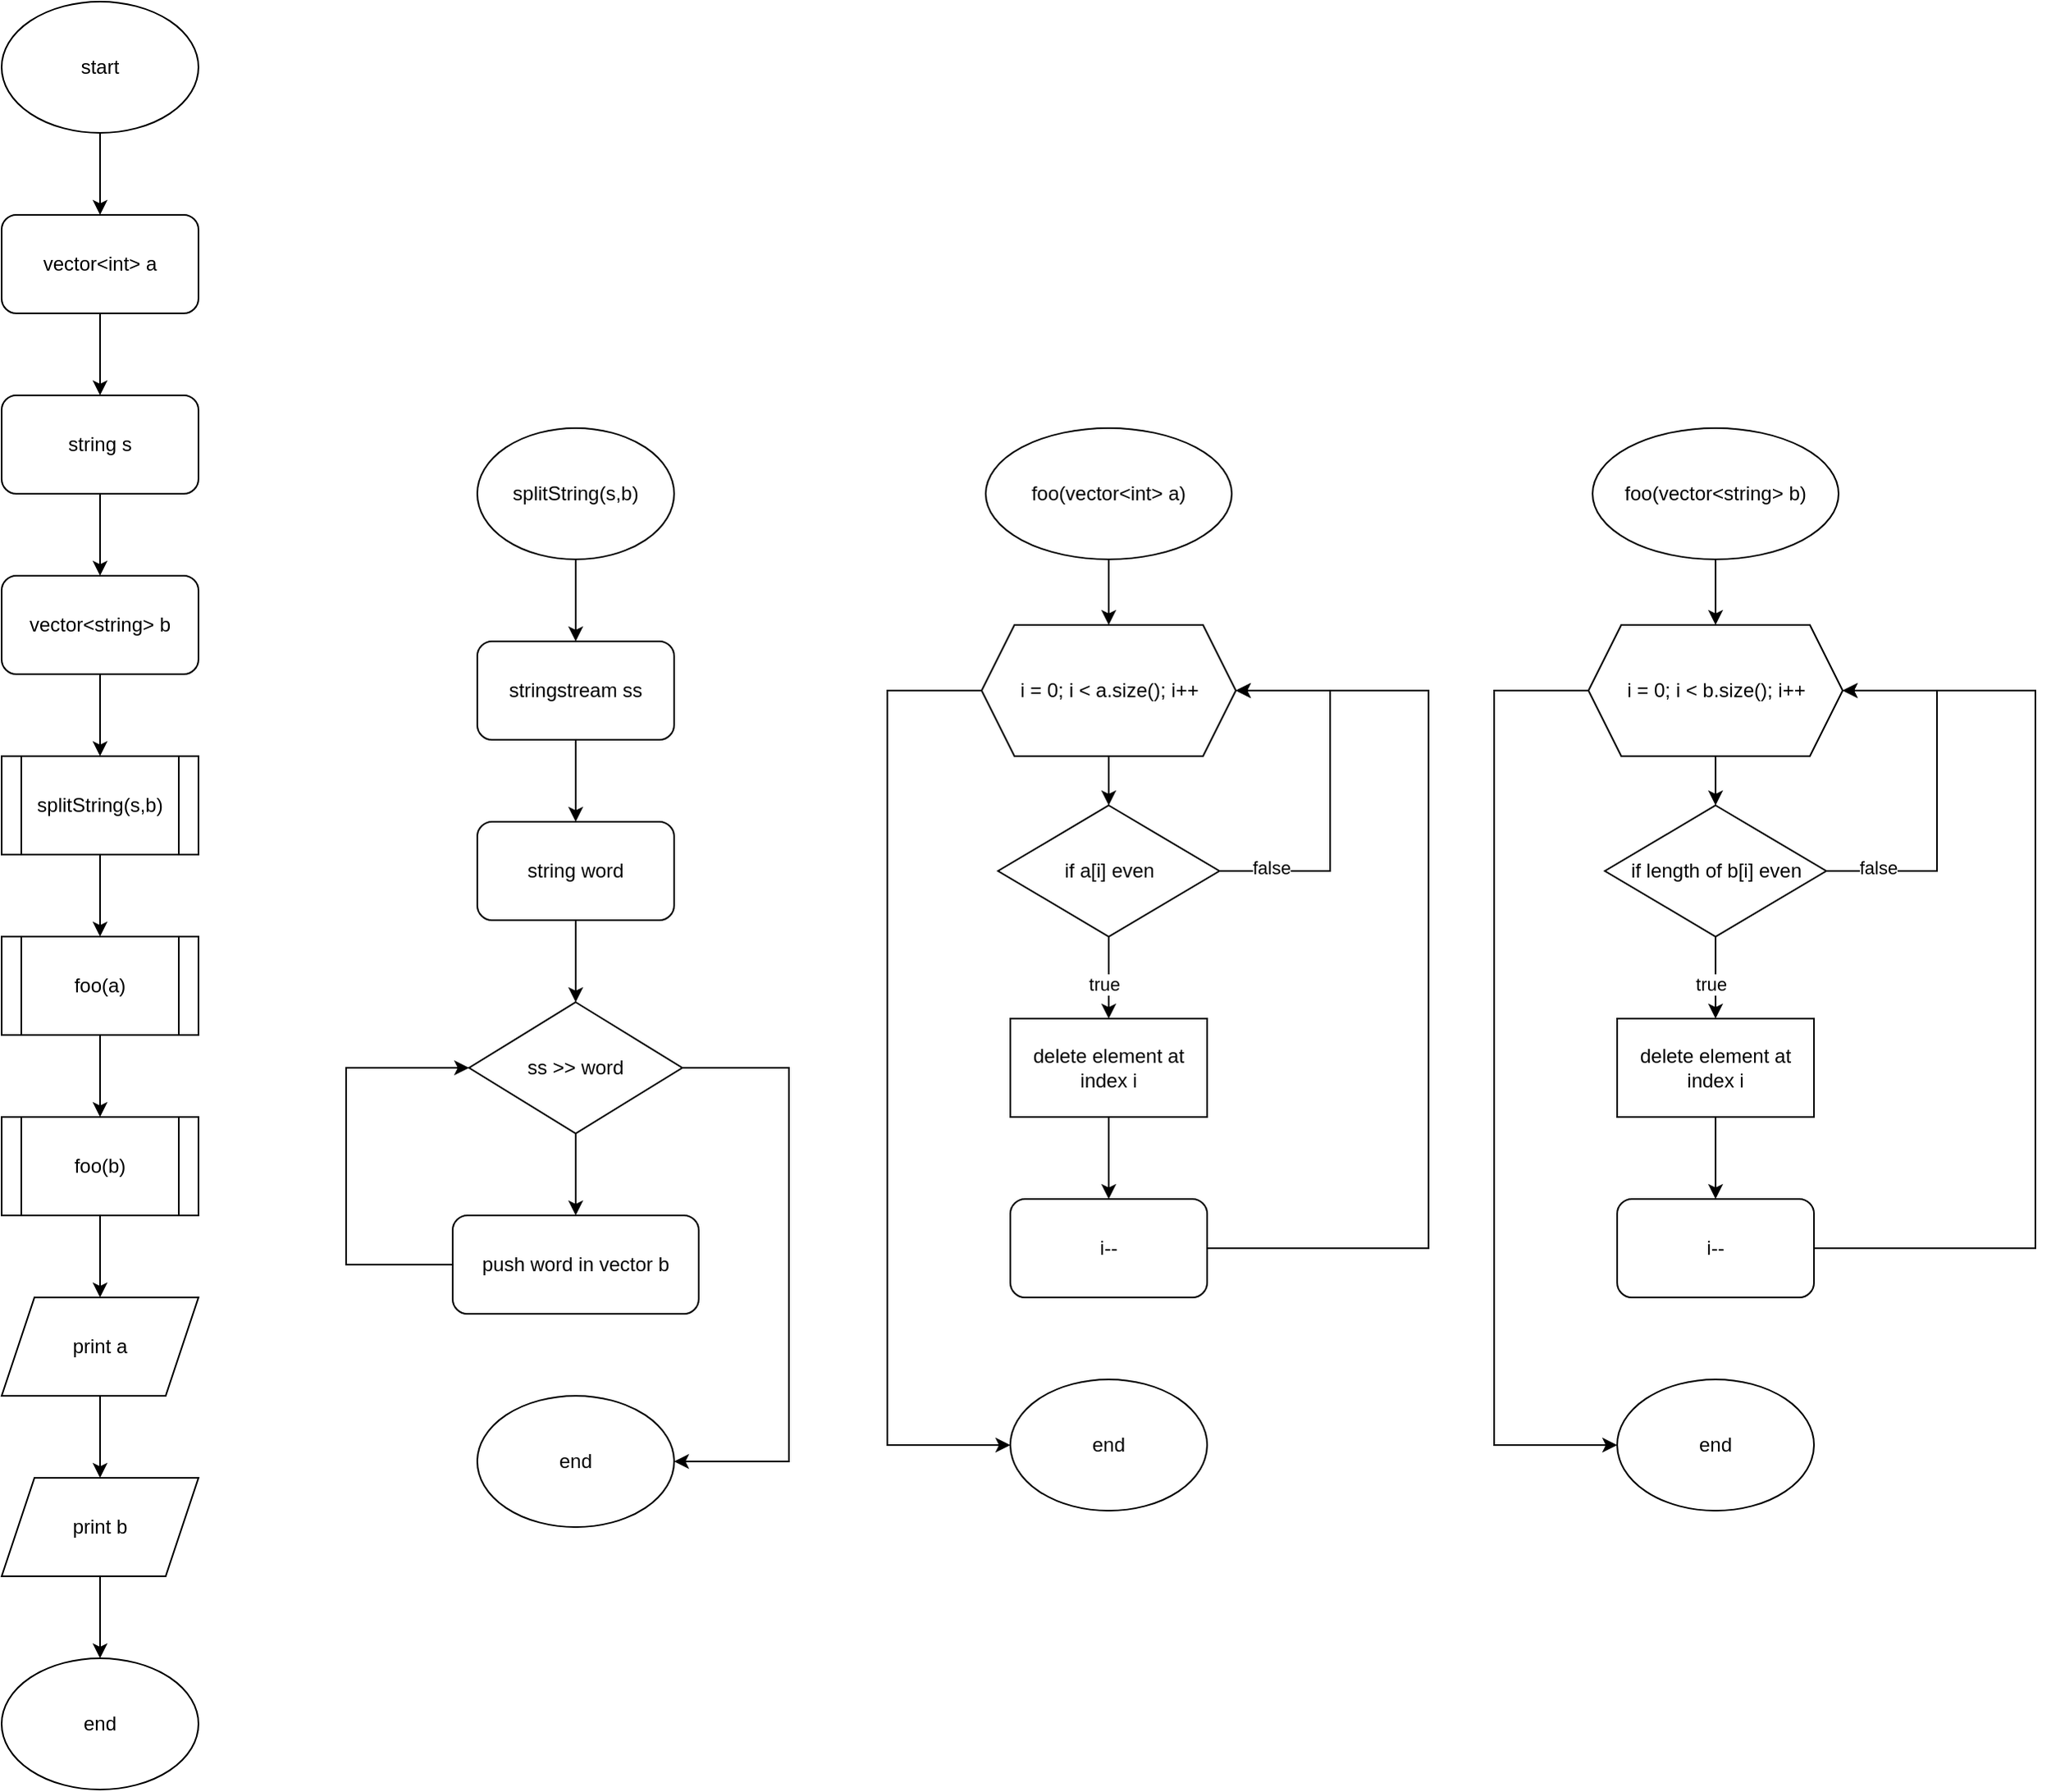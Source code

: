 <mxfile version="24.8.4">
  <diagram name="Page-1" id="CqAHBHpkuUQwZRKy7ZhC">
    <mxGraphModel dx="1396" dy="1647" grid="1" gridSize="10" guides="1" tooltips="1" connect="1" arrows="1" fold="1" page="1" pageScale="1" pageWidth="850" pageHeight="1100" math="0" shadow="0">
      <root>
        <mxCell id="0" />
        <mxCell id="1" parent="0" />
        <mxCell id="mwmdIXDRcret2Ev2eGPA-3" style="edgeStyle=orthogonalEdgeStyle;rounded=0;orthogonalLoop=1;jettySize=auto;html=1;entryX=0.5;entryY=0;entryDx=0;entryDy=0;" edge="1" parent="1" source="mwmdIXDRcret2Ev2eGPA-1" target="mwmdIXDRcret2Ev2eGPA-2">
          <mxGeometry relative="1" as="geometry" />
        </mxCell>
        <mxCell id="mwmdIXDRcret2Ev2eGPA-1" value="start" style="ellipse;whiteSpace=wrap;html=1;" vertex="1" parent="1">
          <mxGeometry x="360" y="40" width="120" height="80" as="geometry" />
        </mxCell>
        <mxCell id="mwmdIXDRcret2Ev2eGPA-5" style="edgeStyle=orthogonalEdgeStyle;rounded=0;orthogonalLoop=1;jettySize=auto;html=1;entryX=0.5;entryY=0;entryDx=0;entryDy=0;" edge="1" parent="1" source="mwmdIXDRcret2Ev2eGPA-2" target="mwmdIXDRcret2Ev2eGPA-4">
          <mxGeometry relative="1" as="geometry" />
        </mxCell>
        <mxCell id="mwmdIXDRcret2Ev2eGPA-2" value="vector&amp;lt;int&amp;gt; a " style="rounded=1;whiteSpace=wrap;html=1;" vertex="1" parent="1">
          <mxGeometry x="360" y="170" width="120" height="60" as="geometry" />
        </mxCell>
        <mxCell id="mwmdIXDRcret2Ev2eGPA-7" style="edgeStyle=orthogonalEdgeStyle;rounded=0;orthogonalLoop=1;jettySize=auto;html=1;entryX=0.5;entryY=0;entryDx=0;entryDy=0;" edge="1" parent="1" source="mwmdIXDRcret2Ev2eGPA-4" target="mwmdIXDRcret2Ev2eGPA-6">
          <mxGeometry relative="1" as="geometry" />
        </mxCell>
        <mxCell id="mwmdIXDRcret2Ev2eGPA-4" value="string s" style="rounded=1;whiteSpace=wrap;html=1;" vertex="1" parent="1">
          <mxGeometry x="360" y="280" width="120" height="60" as="geometry" />
        </mxCell>
        <mxCell id="mwmdIXDRcret2Ev2eGPA-9" style="edgeStyle=orthogonalEdgeStyle;rounded=0;orthogonalLoop=1;jettySize=auto;html=1;entryX=0.5;entryY=0;entryDx=0;entryDy=0;" edge="1" parent="1" source="mwmdIXDRcret2Ev2eGPA-6" target="mwmdIXDRcret2Ev2eGPA-8">
          <mxGeometry relative="1" as="geometry" />
        </mxCell>
        <mxCell id="mwmdIXDRcret2Ev2eGPA-6" value="vector&amp;lt;string&amp;gt; b" style="rounded=1;whiteSpace=wrap;html=1;" vertex="1" parent="1">
          <mxGeometry x="360" y="390" width="120" height="60" as="geometry" />
        </mxCell>
        <mxCell id="mwmdIXDRcret2Ev2eGPA-22" style="edgeStyle=orthogonalEdgeStyle;rounded=0;orthogonalLoop=1;jettySize=auto;html=1;entryX=0.5;entryY=0;entryDx=0;entryDy=0;" edge="1" parent="1" source="mwmdIXDRcret2Ev2eGPA-8" target="mwmdIXDRcret2Ev2eGPA-21">
          <mxGeometry relative="1" as="geometry" />
        </mxCell>
        <mxCell id="mwmdIXDRcret2Ev2eGPA-8" value="splitString(s,b)" style="shape=process;whiteSpace=wrap;html=1;backgroundOutline=1;" vertex="1" parent="1">
          <mxGeometry x="360" y="500" width="120" height="60" as="geometry" />
        </mxCell>
        <mxCell id="mwmdIXDRcret2Ev2eGPA-13" style="edgeStyle=orthogonalEdgeStyle;rounded=0;orthogonalLoop=1;jettySize=auto;html=1;entryX=0.5;entryY=0;entryDx=0;entryDy=0;" edge="1" parent="1" source="mwmdIXDRcret2Ev2eGPA-11" target="mwmdIXDRcret2Ev2eGPA-12">
          <mxGeometry relative="1" as="geometry" />
        </mxCell>
        <mxCell id="mwmdIXDRcret2Ev2eGPA-11" value="splitString(s,b)" style="ellipse;whiteSpace=wrap;html=1;" vertex="1" parent="1">
          <mxGeometry x="650" y="300" width="120" height="80" as="geometry" />
        </mxCell>
        <mxCell id="mwmdIXDRcret2Ev2eGPA-15" style="edgeStyle=orthogonalEdgeStyle;rounded=0;orthogonalLoop=1;jettySize=auto;html=1;entryX=0.5;entryY=0;entryDx=0;entryDy=0;" edge="1" parent="1" source="mwmdIXDRcret2Ev2eGPA-12" target="mwmdIXDRcret2Ev2eGPA-14">
          <mxGeometry relative="1" as="geometry" />
        </mxCell>
        <mxCell id="mwmdIXDRcret2Ev2eGPA-12" value="stringstream ss" style="rounded=1;whiteSpace=wrap;html=1;" vertex="1" parent="1">
          <mxGeometry x="650" y="430" width="120" height="60" as="geometry" />
        </mxCell>
        <mxCell id="mwmdIXDRcret2Ev2eGPA-17" style="edgeStyle=orthogonalEdgeStyle;rounded=0;orthogonalLoop=1;jettySize=auto;html=1;entryX=0.5;entryY=0;entryDx=0;entryDy=0;" edge="1" parent="1" source="mwmdIXDRcret2Ev2eGPA-14" target="mwmdIXDRcret2Ev2eGPA-16">
          <mxGeometry relative="1" as="geometry" />
        </mxCell>
        <mxCell id="mwmdIXDRcret2Ev2eGPA-14" value="string word" style="rounded=1;whiteSpace=wrap;html=1;" vertex="1" parent="1">
          <mxGeometry x="650" y="540" width="120" height="60" as="geometry" />
        </mxCell>
        <mxCell id="mwmdIXDRcret2Ev2eGPA-19" style="edgeStyle=orthogonalEdgeStyle;rounded=0;orthogonalLoop=1;jettySize=auto;html=1;entryX=0.5;entryY=0;entryDx=0;entryDy=0;" edge="1" parent="1" source="mwmdIXDRcret2Ev2eGPA-16" target="mwmdIXDRcret2Ev2eGPA-18">
          <mxGeometry relative="1" as="geometry" />
        </mxCell>
        <mxCell id="mwmdIXDRcret2Ev2eGPA-24" style="edgeStyle=orthogonalEdgeStyle;rounded=0;orthogonalLoop=1;jettySize=auto;html=1;exitX=1;exitY=0.5;exitDx=0;exitDy=0;entryX=1;entryY=0.5;entryDx=0;entryDy=0;" edge="1" parent="1" source="mwmdIXDRcret2Ev2eGPA-16" target="mwmdIXDRcret2Ev2eGPA-23">
          <mxGeometry relative="1" as="geometry">
            <Array as="points">
              <mxPoint x="840" y="690" />
              <mxPoint x="840" y="930" />
            </Array>
          </mxGeometry>
        </mxCell>
        <mxCell id="mwmdIXDRcret2Ev2eGPA-16" value="ss &amp;gt;&amp;gt; word" style="rhombus;whiteSpace=wrap;html=1;" vertex="1" parent="1">
          <mxGeometry x="645" y="650" width="130" height="80" as="geometry" />
        </mxCell>
        <mxCell id="mwmdIXDRcret2Ev2eGPA-20" style="edgeStyle=orthogonalEdgeStyle;rounded=0;orthogonalLoop=1;jettySize=auto;html=1;entryX=0;entryY=0.5;entryDx=0;entryDy=0;" edge="1" parent="1" source="mwmdIXDRcret2Ev2eGPA-18" target="mwmdIXDRcret2Ev2eGPA-16">
          <mxGeometry relative="1" as="geometry">
            <Array as="points">
              <mxPoint x="570" y="810" />
              <mxPoint x="570" y="690" />
            </Array>
          </mxGeometry>
        </mxCell>
        <mxCell id="mwmdIXDRcret2Ev2eGPA-18" value="push word in vector b" style="rounded=1;whiteSpace=wrap;html=1;" vertex="1" parent="1">
          <mxGeometry x="635" y="780" width="150" height="60" as="geometry" />
        </mxCell>
        <mxCell id="mwmdIXDRcret2Ev2eGPA-58" style="edgeStyle=orthogonalEdgeStyle;rounded=0;orthogonalLoop=1;jettySize=auto;html=1;entryX=0.5;entryY=0;entryDx=0;entryDy=0;" edge="1" parent="1" source="mwmdIXDRcret2Ev2eGPA-21" target="mwmdIXDRcret2Ev2eGPA-57">
          <mxGeometry relative="1" as="geometry" />
        </mxCell>
        <mxCell id="mwmdIXDRcret2Ev2eGPA-21" value="foo(a)" style="shape=process;whiteSpace=wrap;html=1;backgroundOutline=1;" vertex="1" parent="1">
          <mxGeometry x="360" y="610" width="120" height="60" as="geometry" />
        </mxCell>
        <mxCell id="mwmdIXDRcret2Ev2eGPA-23" value="end" style="ellipse;whiteSpace=wrap;html=1;" vertex="1" parent="1">
          <mxGeometry x="650" y="890" width="120" height="80" as="geometry" />
        </mxCell>
        <mxCell id="mwmdIXDRcret2Ev2eGPA-27" style="edgeStyle=orthogonalEdgeStyle;rounded=0;orthogonalLoop=1;jettySize=auto;html=1;entryX=0.5;entryY=0;entryDx=0;entryDy=0;" edge="1" parent="1" source="mwmdIXDRcret2Ev2eGPA-25" target="mwmdIXDRcret2Ev2eGPA-26">
          <mxGeometry relative="1" as="geometry" />
        </mxCell>
        <mxCell id="mwmdIXDRcret2Ev2eGPA-25" value="foo(vector&amp;lt;int&amp;gt; a)" style="ellipse;whiteSpace=wrap;html=1;" vertex="1" parent="1">
          <mxGeometry x="960" y="300" width="150" height="80" as="geometry" />
        </mxCell>
        <mxCell id="mwmdIXDRcret2Ev2eGPA-33" style="edgeStyle=orthogonalEdgeStyle;rounded=0;orthogonalLoop=1;jettySize=auto;html=1;entryX=0.5;entryY=0;entryDx=0;entryDy=0;" edge="1" parent="1" source="mwmdIXDRcret2Ev2eGPA-26" target="mwmdIXDRcret2Ev2eGPA-28">
          <mxGeometry relative="1" as="geometry" />
        </mxCell>
        <mxCell id="mwmdIXDRcret2Ev2eGPA-41" style="edgeStyle=orthogonalEdgeStyle;rounded=0;orthogonalLoop=1;jettySize=auto;html=1;exitX=0;exitY=0.5;exitDx=0;exitDy=0;entryX=0;entryY=0.5;entryDx=0;entryDy=0;" edge="1" parent="1" source="mwmdIXDRcret2Ev2eGPA-26" target="mwmdIXDRcret2Ev2eGPA-40">
          <mxGeometry relative="1" as="geometry">
            <Array as="points">
              <mxPoint x="900" y="460" />
              <mxPoint x="900" y="920" />
            </Array>
          </mxGeometry>
        </mxCell>
        <mxCell id="mwmdIXDRcret2Ev2eGPA-26" value="i = 0; i &amp;lt; a.size(); i++" style="shape=hexagon;perimeter=hexagonPerimeter2;whiteSpace=wrap;html=1;fixedSize=1;" vertex="1" parent="1">
          <mxGeometry x="957.5" y="420" width="155" height="80" as="geometry" />
        </mxCell>
        <mxCell id="mwmdIXDRcret2Ev2eGPA-32" style="edgeStyle=orthogonalEdgeStyle;rounded=0;orthogonalLoop=1;jettySize=auto;html=1;entryX=0.5;entryY=0;entryDx=0;entryDy=0;" edge="1" parent="1" source="mwmdIXDRcret2Ev2eGPA-28" target="mwmdIXDRcret2Ev2eGPA-31">
          <mxGeometry relative="1" as="geometry" />
        </mxCell>
        <mxCell id="mwmdIXDRcret2Ev2eGPA-36" value="true" style="edgeLabel;html=1;align=center;verticalAlign=middle;resizable=0;points=[];" vertex="1" connectable="0" parent="mwmdIXDRcret2Ev2eGPA-32">
          <mxGeometry x="0.16" y="-3" relative="1" as="geometry">
            <mxPoint as="offset" />
          </mxGeometry>
        </mxCell>
        <mxCell id="mwmdIXDRcret2Ev2eGPA-38" style="edgeStyle=orthogonalEdgeStyle;rounded=0;orthogonalLoop=1;jettySize=auto;html=1;entryX=1;entryY=0.5;entryDx=0;entryDy=0;" edge="1" parent="1" source="mwmdIXDRcret2Ev2eGPA-28" target="mwmdIXDRcret2Ev2eGPA-26">
          <mxGeometry relative="1" as="geometry">
            <Array as="points">
              <mxPoint x="1170" y="570" />
              <mxPoint x="1170" y="460" />
            </Array>
          </mxGeometry>
        </mxCell>
        <mxCell id="mwmdIXDRcret2Ev2eGPA-39" value="false" style="edgeLabel;html=1;align=center;verticalAlign=middle;resizable=0;points=[];" vertex="1" connectable="0" parent="mwmdIXDRcret2Ev2eGPA-38">
          <mxGeometry x="-0.732" y="2" relative="1" as="geometry">
            <mxPoint as="offset" />
          </mxGeometry>
        </mxCell>
        <mxCell id="mwmdIXDRcret2Ev2eGPA-28" value="if a[i] even" style="rhombus;whiteSpace=wrap;html=1;" vertex="1" parent="1">
          <mxGeometry x="967.5" y="530" width="135" height="80" as="geometry" />
        </mxCell>
        <mxCell id="mwmdIXDRcret2Ev2eGPA-35" style="edgeStyle=orthogonalEdgeStyle;rounded=0;orthogonalLoop=1;jettySize=auto;html=1;entryX=0.5;entryY=0;entryDx=0;entryDy=0;" edge="1" parent="1" source="mwmdIXDRcret2Ev2eGPA-31" target="mwmdIXDRcret2Ev2eGPA-34">
          <mxGeometry relative="1" as="geometry" />
        </mxCell>
        <mxCell id="mwmdIXDRcret2Ev2eGPA-31" value="delete element at index i" style="rounded=0;whiteSpace=wrap;html=1;" vertex="1" parent="1">
          <mxGeometry x="975" y="660" width="120" height="60" as="geometry" />
        </mxCell>
        <mxCell id="mwmdIXDRcret2Ev2eGPA-37" style="edgeStyle=orthogonalEdgeStyle;rounded=0;orthogonalLoop=1;jettySize=auto;html=1;entryX=1;entryY=0.5;entryDx=0;entryDy=0;" edge="1" parent="1">
          <mxGeometry relative="1" as="geometry">
            <mxPoint x="1095" y="800" as="sourcePoint" />
            <mxPoint x="1112.5" y="460" as="targetPoint" />
            <Array as="points">
              <mxPoint x="1230" y="800" />
              <mxPoint x="1230" y="460" />
            </Array>
          </mxGeometry>
        </mxCell>
        <mxCell id="mwmdIXDRcret2Ev2eGPA-34" value="i--" style="rounded=1;whiteSpace=wrap;html=1;" vertex="1" parent="1">
          <mxGeometry x="975" y="770" width="120" height="60" as="geometry" />
        </mxCell>
        <mxCell id="mwmdIXDRcret2Ev2eGPA-40" value="end" style="ellipse;whiteSpace=wrap;html=1;" vertex="1" parent="1">
          <mxGeometry x="975" y="880" width="120" height="80" as="geometry" />
        </mxCell>
        <mxCell id="mwmdIXDRcret2Ev2eGPA-42" style="edgeStyle=orthogonalEdgeStyle;rounded=0;orthogonalLoop=1;jettySize=auto;html=1;entryX=0.5;entryY=0;entryDx=0;entryDy=0;" edge="1" source="mwmdIXDRcret2Ev2eGPA-43" target="mwmdIXDRcret2Ev2eGPA-46" parent="1">
          <mxGeometry relative="1" as="geometry" />
        </mxCell>
        <mxCell id="mwmdIXDRcret2Ev2eGPA-43" value="foo(vector&amp;lt;string&amp;gt; b)" style="ellipse;whiteSpace=wrap;html=1;" vertex="1" parent="1">
          <mxGeometry x="1330" y="300" width="150" height="80" as="geometry" />
        </mxCell>
        <mxCell id="mwmdIXDRcret2Ev2eGPA-44" style="edgeStyle=orthogonalEdgeStyle;rounded=0;orthogonalLoop=1;jettySize=auto;html=1;entryX=0.5;entryY=0;entryDx=0;entryDy=0;" edge="1" source="mwmdIXDRcret2Ev2eGPA-46" target="mwmdIXDRcret2Ev2eGPA-51" parent="1">
          <mxGeometry relative="1" as="geometry" />
        </mxCell>
        <mxCell id="mwmdIXDRcret2Ev2eGPA-45" style="edgeStyle=orthogonalEdgeStyle;rounded=0;orthogonalLoop=1;jettySize=auto;html=1;exitX=0;exitY=0.5;exitDx=0;exitDy=0;entryX=0;entryY=0.5;entryDx=0;entryDy=0;" edge="1" source="mwmdIXDRcret2Ev2eGPA-46" target="mwmdIXDRcret2Ev2eGPA-56" parent="1">
          <mxGeometry relative="1" as="geometry">
            <Array as="points">
              <mxPoint x="1270" y="460" />
              <mxPoint x="1270" y="920" />
            </Array>
          </mxGeometry>
        </mxCell>
        <mxCell id="mwmdIXDRcret2Ev2eGPA-46" value="i = 0; i &amp;lt; b.size(); i++" style="shape=hexagon;perimeter=hexagonPerimeter2;whiteSpace=wrap;html=1;fixedSize=1;" vertex="1" parent="1">
          <mxGeometry x="1327.5" y="420" width="155" height="80" as="geometry" />
        </mxCell>
        <mxCell id="mwmdIXDRcret2Ev2eGPA-47" style="edgeStyle=orthogonalEdgeStyle;rounded=0;orthogonalLoop=1;jettySize=auto;html=1;entryX=0.5;entryY=0;entryDx=0;entryDy=0;" edge="1" source="mwmdIXDRcret2Ev2eGPA-51" target="mwmdIXDRcret2Ev2eGPA-53" parent="1">
          <mxGeometry relative="1" as="geometry" />
        </mxCell>
        <mxCell id="mwmdIXDRcret2Ev2eGPA-48" value="true" style="edgeLabel;html=1;align=center;verticalAlign=middle;resizable=0;points=[];" vertex="1" connectable="0" parent="mwmdIXDRcret2Ev2eGPA-47">
          <mxGeometry x="0.16" y="-3" relative="1" as="geometry">
            <mxPoint as="offset" />
          </mxGeometry>
        </mxCell>
        <mxCell id="mwmdIXDRcret2Ev2eGPA-49" style="edgeStyle=orthogonalEdgeStyle;rounded=0;orthogonalLoop=1;jettySize=auto;html=1;entryX=1;entryY=0.5;entryDx=0;entryDy=0;" edge="1" source="mwmdIXDRcret2Ev2eGPA-51" target="mwmdIXDRcret2Ev2eGPA-46" parent="1">
          <mxGeometry relative="1" as="geometry">
            <Array as="points">
              <mxPoint x="1540" y="570" />
              <mxPoint x="1540" y="460" />
            </Array>
          </mxGeometry>
        </mxCell>
        <mxCell id="mwmdIXDRcret2Ev2eGPA-50" value="false" style="edgeLabel;html=1;align=center;verticalAlign=middle;resizable=0;points=[];" vertex="1" connectable="0" parent="mwmdIXDRcret2Ev2eGPA-49">
          <mxGeometry x="-0.732" y="2" relative="1" as="geometry">
            <mxPoint as="offset" />
          </mxGeometry>
        </mxCell>
        <mxCell id="mwmdIXDRcret2Ev2eGPA-51" value="if length of b[i] even" style="rhombus;whiteSpace=wrap;html=1;" vertex="1" parent="1">
          <mxGeometry x="1337.5" y="530" width="135" height="80" as="geometry" />
        </mxCell>
        <mxCell id="mwmdIXDRcret2Ev2eGPA-52" style="edgeStyle=orthogonalEdgeStyle;rounded=0;orthogonalLoop=1;jettySize=auto;html=1;entryX=0.5;entryY=0;entryDx=0;entryDy=0;" edge="1" source="mwmdIXDRcret2Ev2eGPA-53" target="mwmdIXDRcret2Ev2eGPA-55" parent="1">
          <mxGeometry relative="1" as="geometry" />
        </mxCell>
        <mxCell id="mwmdIXDRcret2Ev2eGPA-53" value="delete element at index i" style="rounded=0;whiteSpace=wrap;html=1;" vertex="1" parent="1">
          <mxGeometry x="1345" y="660" width="120" height="60" as="geometry" />
        </mxCell>
        <mxCell id="mwmdIXDRcret2Ev2eGPA-54" style="edgeStyle=orthogonalEdgeStyle;rounded=0;orthogonalLoop=1;jettySize=auto;html=1;entryX=1;entryY=0.5;entryDx=0;entryDy=0;" edge="1" parent="1">
          <mxGeometry relative="1" as="geometry">
            <mxPoint x="1465" y="800" as="sourcePoint" />
            <mxPoint x="1482.5" y="460" as="targetPoint" />
            <Array as="points">
              <mxPoint x="1600" y="800" />
              <mxPoint x="1600" y="460" />
            </Array>
          </mxGeometry>
        </mxCell>
        <mxCell id="mwmdIXDRcret2Ev2eGPA-55" value="i--" style="rounded=1;whiteSpace=wrap;html=1;" vertex="1" parent="1">
          <mxGeometry x="1345" y="770" width="120" height="60" as="geometry" />
        </mxCell>
        <mxCell id="mwmdIXDRcret2Ev2eGPA-56" value="end" style="ellipse;whiteSpace=wrap;html=1;" vertex="1" parent="1">
          <mxGeometry x="1345" y="880" width="120" height="80" as="geometry" />
        </mxCell>
        <mxCell id="mwmdIXDRcret2Ev2eGPA-61" style="edgeStyle=orthogonalEdgeStyle;rounded=0;orthogonalLoop=1;jettySize=auto;html=1;entryX=0.5;entryY=0;entryDx=0;entryDy=0;" edge="1" parent="1" source="mwmdIXDRcret2Ev2eGPA-57" target="mwmdIXDRcret2Ev2eGPA-59">
          <mxGeometry relative="1" as="geometry" />
        </mxCell>
        <mxCell id="mwmdIXDRcret2Ev2eGPA-57" value="foo(b)" style="shape=process;whiteSpace=wrap;html=1;backgroundOutline=1;" vertex="1" parent="1">
          <mxGeometry x="360" y="720" width="120" height="60" as="geometry" />
        </mxCell>
        <mxCell id="mwmdIXDRcret2Ev2eGPA-62" style="edgeStyle=orthogonalEdgeStyle;rounded=0;orthogonalLoop=1;jettySize=auto;html=1;exitX=0.5;exitY=1;exitDx=0;exitDy=0;entryX=0.5;entryY=0;entryDx=0;entryDy=0;" edge="1" parent="1" source="mwmdIXDRcret2Ev2eGPA-59" target="mwmdIXDRcret2Ev2eGPA-60">
          <mxGeometry relative="1" as="geometry" />
        </mxCell>
        <mxCell id="mwmdIXDRcret2Ev2eGPA-59" value="print a" style="shape=parallelogram;perimeter=parallelogramPerimeter;whiteSpace=wrap;html=1;fixedSize=1;" vertex="1" parent="1">
          <mxGeometry x="360" y="830" width="120" height="60" as="geometry" />
        </mxCell>
        <mxCell id="mwmdIXDRcret2Ev2eGPA-65" style="edgeStyle=orthogonalEdgeStyle;rounded=0;orthogonalLoop=1;jettySize=auto;html=1;entryX=0.5;entryY=0;entryDx=0;entryDy=0;" edge="1" parent="1" source="mwmdIXDRcret2Ev2eGPA-60" target="mwmdIXDRcret2Ev2eGPA-64">
          <mxGeometry relative="1" as="geometry" />
        </mxCell>
        <mxCell id="mwmdIXDRcret2Ev2eGPA-60" value="print b" style="shape=parallelogram;perimeter=parallelogramPerimeter;whiteSpace=wrap;html=1;fixedSize=1;" vertex="1" parent="1">
          <mxGeometry x="360" y="940" width="120" height="60" as="geometry" />
        </mxCell>
        <mxCell id="mwmdIXDRcret2Ev2eGPA-64" value="end" style="ellipse;whiteSpace=wrap;html=1;" vertex="1" parent="1">
          <mxGeometry x="360" y="1050" width="120" height="80" as="geometry" />
        </mxCell>
      </root>
    </mxGraphModel>
  </diagram>
</mxfile>
